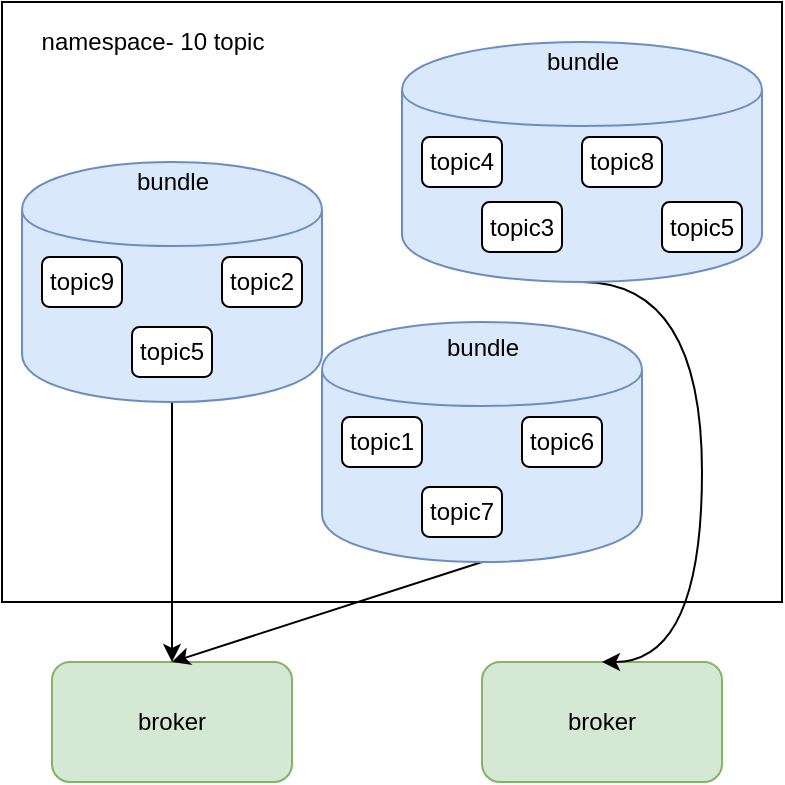 <mxfile version="12.6.5" type="device"><diagram id="UNvtxOxQG0zi3w-ZSapC" name="第 1 页"><mxGraphModel dx="1106" dy="818" grid="1" gridSize="10" guides="1" tooltips="1" connect="1" arrows="1" fold="1" page="1" pageScale="1" pageWidth="583" pageHeight="827" math="0" shadow="0"><root><mxCell id="0"/><mxCell id="1" parent="0"/><mxCell id="euWFv74sfjLO3X0yoLOn-1" value="" style="rounded=0;whiteSpace=wrap;html=1;" parent="1" vertex="1"><mxGeometry x="60" y="150" width="390" height="300" as="geometry"/></mxCell><mxCell id="euWFv74sfjLO3X0yoLOn-2" value="namespace- 10 topic" style="text;html=1;align=center;verticalAlign=middle;resizable=0;points=[];autosize=1;" parent="1" vertex="1"><mxGeometry x="70" y="160" width="130" height="20" as="geometry"/></mxCell><mxCell id="euWFv74sfjLO3X0yoLOn-22" value="broker" style="rounded=1;whiteSpace=wrap;html=1;fillColor=#d5e8d4;strokeColor=#82b366;" parent="1" vertex="1"><mxGeometry x="85" y="480" width="120" height="60" as="geometry"/></mxCell><mxCell id="euWFv74sfjLO3X0yoLOn-23" value="broker" style="rounded=1;whiteSpace=wrap;html=1;fillColor=#d5e8d4;strokeColor=#82b366;" parent="1" vertex="1"><mxGeometry x="300" y="480" width="120" height="60" as="geometry"/></mxCell><mxCell id="euWFv74sfjLO3X0yoLOn-25" style="rounded=0;orthogonalLoop=1;jettySize=auto;html=1;exitX=0.5;exitY=1;exitDx=0;exitDy=0;entryX=0.5;entryY=0;entryDx=0;entryDy=0;" parent="1" source="euWFv74sfjLO3X0yoLOn-3" target="euWFv74sfjLO3X0yoLOn-22" edge="1"><mxGeometry relative="1" as="geometry"/></mxCell><mxCell id="euWFv74sfjLO3X0yoLOn-26" style="rounded=0;orthogonalLoop=1;jettySize=auto;html=1;exitX=0.5;exitY=1;exitDx=0;exitDy=0;entryX=0.5;entryY=0;entryDx=0;entryDy=0;" parent="1" source="euWFv74sfjLO3X0yoLOn-5" target="euWFv74sfjLO3X0yoLOn-22" edge="1"><mxGeometry relative="1" as="geometry"><mxPoint x="140" y="530" as="targetPoint"/></mxGeometry></mxCell><mxCell id="euWFv74sfjLO3X0yoLOn-27" style="edgeStyle=orthogonalEdgeStyle;rounded=0;orthogonalLoop=1;jettySize=auto;html=1;exitX=0.5;exitY=1;exitDx=0;exitDy=0;entryX=0.5;entryY=0;entryDx=0;entryDy=0;curved=1;" parent="1" source="euWFv74sfjLO3X0yoLOn-4" target="euWFv74sfjLO3X0yoLOn-23" edge="1"><mxGeometry relative="1" as="geometry"><Array as="points"><mxPoint x="410" y="290"/><mxPoint x="410" y="480"/></Array></mxGeometry></mxCell><mxCell id="euWFv74sfjLO3X0yoLOn-3" value="" style="shape=cylinder;whiteSpace=wrap;html=1;boundedLbl=1;backgroundOutline=1;fillColor=#dae8fc;strokeColor=#6c8ebf;" parent="1" vertex="1"><mxGeometry x="70" y="230" width="150" height="120" as="geometry"/></mxCell><mxCell id="euWFv74sfjLO3X0yoLOn-11" value="topic9" style="rounded=1;whiteSpace=wrap;html=1;" parent="1" vertex="1"><mxGeometry x="80" y="277.5" width="40" height="25" as="geometry"/></mxCell><mxCell id="euWFv74sfjLO3X0yoLOn-12" value="topic2" style="rounded=1;whiteSpace=wrap;html=1;" parent="1" vertex="1"><mxGeometry x="170" y="277.5" width="40" height="25" as="geometry"/></mxCell><mxCell id="euWFv74sfjLO3X0yoLOn-13" value="topic5" style="rounded=1;whiteSpace=wrap;html=1;" parent="1" vertex="1"><mxGeometry x="125" y="312.5" width="40" height="25" as="geometry"/></mxCell><mxCell id="euWFv74sfjLO3X0yoLOn-4" value="" style="shape=cylinder;whiteSpace=wrap;html=1;boundedLbl=1;backgroundOutline=1;fillColor=#dae8fc;strokeColor=#6c8ebf;" parent="1" vertex="1"><mxGeometry x="260" y="170" width="180" height="120" as="geometry"/></mxCell><mxCell id="euWFv74sfjLO3X0yoLOn-8" value="topic8" style="rounded=1;whiteSpace=wrap;html=1;" parent="1" vertex="1"><mxGeometry x="350" y="217.5" width="40" height="25" as="geometry"/></mxCell><mxCell id="euWFv74sfjLO3X0yoLOn-9" value="topic3" style="rounded=1;whiteSpace=wrap;html=1;" parent="1" vertex="1"><mxGeometry x="300" y="250" width="40" height="25" as="geometry"/></mxCell><mxCell id="euWFv74sfjLO3X0yoLOn-10" value="topic4" style="rounded=1;whiteSpace=wrap;html=1;" parent="1" vertex="1"><mxGeometry x="270" y="217.5" width="40" height="25" as="geometry"/></mxCell><mxCell id="euWFv74sfjLO3X0yoLOn-14" value="topic5" style="rounded=1;whiteSpace=wrap;html=1;" parent="1" vertex="1"><mxGeometry x="390" y="250" width="40" height="25" as="geometry"/></mxCell><mxCell id="euWFv74sfjLO3X0yoLOn-5" value="" style="shape=cylinder;whiteSpace=wrap;html=1;boundedLbl=1;backgroundOutline=1;fillColor=#dae8fc;strokeColor=#6c8ebf;" parent="1" vertex="1"><mxGeometry x="220" y="310" width="160" height="120" as="geometry"/></mxCell><mxCell id="euWFv74sfjLO3X0yoLOn-7" value="topic1" style="rounded=1;whiteSpace=wrap;html=1;" parent="1" vertex="1"><mxGeometry x="230" y="357.5" width="40" height="25" as="geometry"/></mxCell><mxCell id="euWFv74sfjLO3X0yoLOn-15" value="topic6" style="rounded=1;whiteSpace=wrap;html=1;" parent="1" vertex="1"><mxGeometry x="320" y="357.5" width="40" height="25" as="geometry"/></mxCell><mxCell id="euWFv74sfjLO3X0yoLOn-16" value="topic7" style="rounded=1;whiteSpace=wrap;html=1;" parent="1" vertex="1"><mxGeometry x="270" y="392.5" width="40" height="25" as="geometry"/></mxCell><mxCell id="q0ZwNy9xbJmMX2lVY3_Q-1" value="bundle" style="text;html=1;resizable=0;autosize=1;align=center;verticalAlign=middle;points=[];fillColor=none;strokeColor=none;rounded=0;" vertex="1" parent="1"><mxGeometry x="120" y="230" width="50" height="20" as="geometry"/></mxCell><mxCell id="q0ZwNy9xbJmMX2lVY3_Q-2" value="bundle" style="text;html=1;resizable=0;autosize=1;align=center;verticalAlign=middle;points=[];fillColor=none;strokeColor=none;rounded=0;" vertex="1" parent="1"><mxGeometry x="275" y="312.5" width="50" height="20" as="geometry"/></mxCell><mxCell id="q0ZwNy9xbJmMX2lVY3_Q-3" value="bundle" style="text;html=1;resizable=0;autosize=1;align=center;verticalAlign=middle;points=[];fillColor=none;strokeColor=none;rounded=0;" vertex="1" parent="1"><mxGeometry x="325" y="170" width="50" height="20" as="geometry"/></mxCell></root></mxGraphModel></diagram></mxfile>